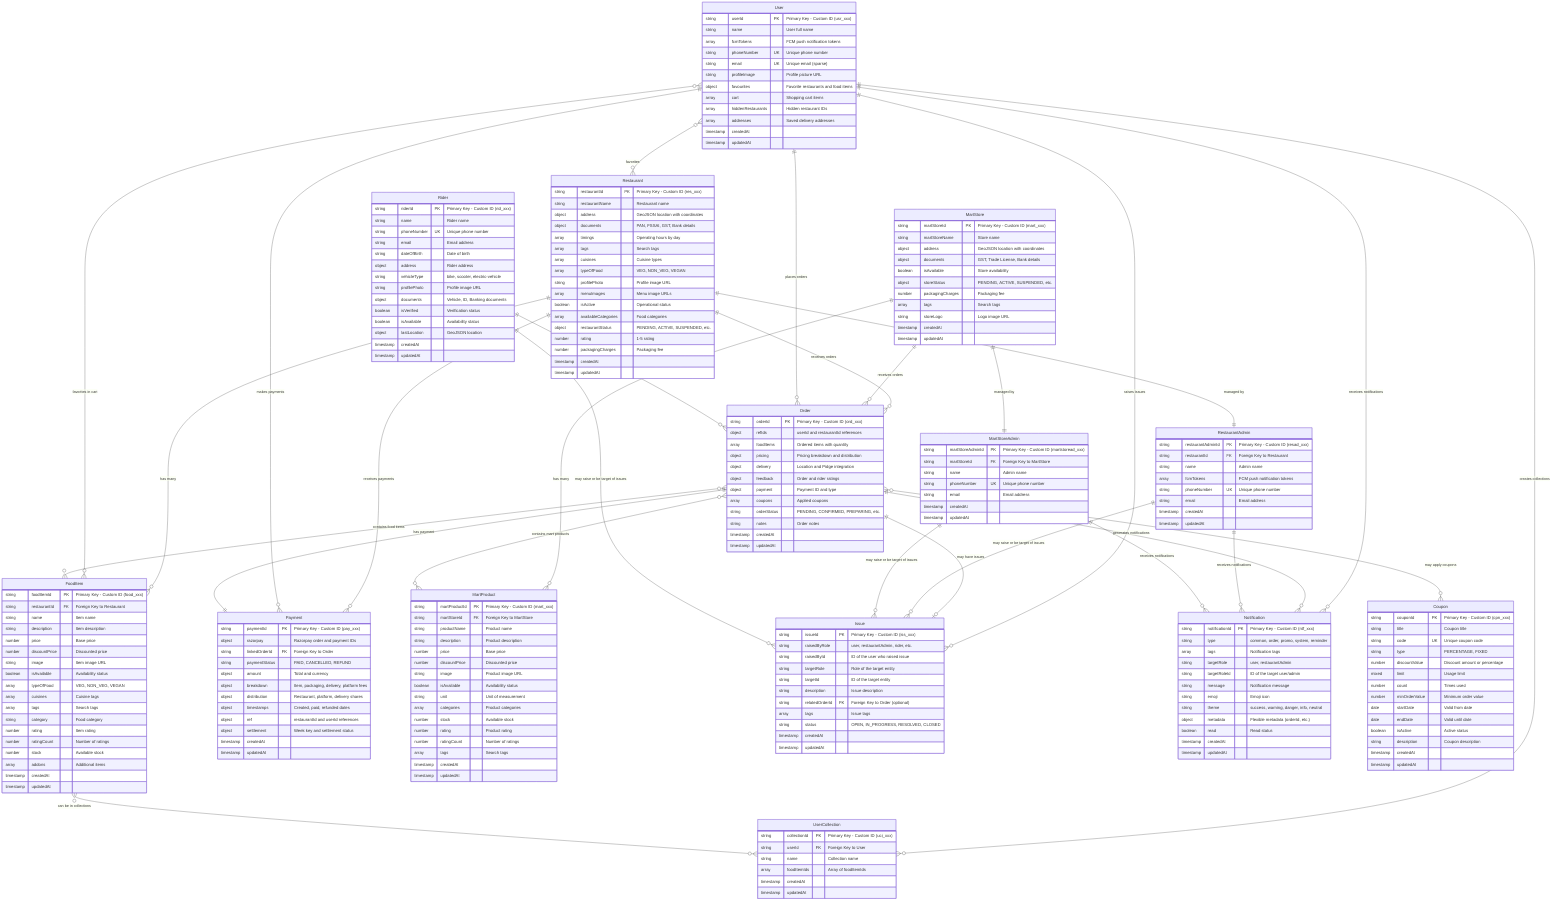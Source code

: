 erDiagram
    %% ========================================
    %% LASTBITE Database Schema Relationships
    %% ========================================
    %% This diagram shows all entity relationships in the LASTBITE system
    %% including Restaurants, Mart Stores, Orders, Users, and supporting entities

    %% ========================================
    %% CORE ENTITIES
    %% ========================================

    Restaurant {
        string restaurantId PK "Primary Key - Custom ID (res_xxx)"
        string restaurantName "Restaurant name"
        object address "GeoJSON location with coordinates"
        object documents "PAN, FSSAI, GST, Bank details"
        array timings "Operating hours by day"
        array tags "Search tags"
        array cuisines "Cuisine types"
        array typeOfFood "VEG, NON_VEG, VEGAN"
        string profilePhoto "Profile image URL"
        array menuImages "Menu image URLs"
        boolean isActive "Operational status"
        array availableCategories "Food categories"
        object restaurantStatus "PENDING, ACTIVE, SUSPENDED, etc."
        number rating "1-5 rating"
        number packagingCharges "Packaging fee"
        timestamp createdAt
        timestamp updatedAt
    }

    User {
        string userId PK "Primary Key - Custom ID (usr_xxx)"
        string name "User full name"
        array fcmTokens "FCM push notification tokens"
        string phoneNumber UK "Unique phone number"
        string email UK "Unique email (sparse)"
        string profileImage "Profile picture URL"
        object favourites "Favorite restaurants and food items"
        array cart "Shopping cart items"
        array hiddenRestaurants "Hidden restaurant IDs"
        array addresses "Saved delivery addresses"
        timestamp createdAt
        timestamp updatedAt
    }

    Order {
        string orderId PK "Primary Key - Custom ID (ord_xxx)"
        object refIds "userId and restaurantId references"
        array foodItems "Ordered items with quantity"
        object pricing "Pricing breakdown and distribution"
        object delivery "Location and Pidge integration"
        object feedback "Order and rider ratings"
        object payment "Payment ID and type"
        array coupons "Applied coupons"
        string orderStatus "PENDING, CONFIRMED, PREPARING, etc."
        string notes "Order notes"
        timestamp createdAt
        timestamp updatedAt
    }

    FoodItem {
        string foodItemId PK "Primary Key - Custom ID (food_xxx)"
        string restaurantId FK "Foreign Key to Restaurant"
        string name "Item name"
        string description "Item description"
        number price "Base price"
        number discountPrice "Discounted price"
        string image "Item image URL"
        boolean isAvailable "Availability status"
        array typeOfFood "VEG, NON_VEG, VEGAN"
        array cuisines "Cuisine tags"
        array tags "Search tags"
        string category "Food category"
        number rating "Item rating"
        number ratingCount "Number of ratings"
        number stock "Available stock"
        array addons "Additional items"
        timestamp createdAt
        timestamp updatedAt
    }

    Payment {
        string paymentId PK "Primary Key - Custom ID (pay_xxx)"
        object razorpay "Razorpay order and payment IDs"
        string linkedOrderId FK "Foreign Key to Order"
        string paymentStatus "PAID, CANCELLED, REFUND"
        object amount "Total and currency"
        object breakdown "Item, packaging, delivery, platform fees"
        object distribution "Restaurant, platform, delivery shares"
        object timestamps "Created, paid, refunded dates"
        object ref "restaurantId and userId references"
        object settlement "Week key and settlement status"
        timestamp createdAt
        timestamp updatedAt
    }

    %% ========================================
    %% MART STORE ENTITIES
    %% ========================================

    MartStore {
        string martStoreId PK "Primary Key - Custom ID (mart_xxx)"
        string martStoreName "Store name"
        object address "GeoJSON location with coordinates"
        object documents "GST, Trade License, Bank details"
        boolean isAvailable "Store availability"
        object storeStatus "PENDING, ACTIVE, SUSPENDED, etc."
        number packagingCharges "Packaging fee"
        array tags "Search tags"
        string storeLogo "Logo image URL"
        timestamp createdAt
        timestamp updatedAt
    }

    MartProduct {
        string martProductId PK "Primary Key - Custom ID (mart_xxx)"
        string martStoreId FK "Foreign Key to MartStore"
        string productName "Product name"
        string description "Product description"
        number price "Base price"
        number discountPrice "Discounted price"
        string image "Product image URL"
        boolean isAvailable "Availability status"
        string unit "Unit of measurement"
        array categories "Product categories"
        number stock "Available stock"
        number rating "Product rating"
        number ratingCount "Number of ratings"
        array tags "Search tags"
        timestamp createdAt
        timestamp updatedAt
    }

    MartStoreAdmin {
        string martStoreAdminId PK "Primary Key - Custom ID (martstoread_xxx)"
        string martStoreId FK "Foreign Key to MartStore"
        string name "Admin name"
        string phoneNumber UK "Unique phone number"
        string email "Email address"
        timestamp createdAt
        timestamp updatedAt
    }

    %% ========================================
    %% ADMIN & SUPPORT ENTITIES
    %% ========================================

    RestaurantAdmin {
        string restaurantAdminId PK "Primary Key - Custom ID (resad_xxx)"
        string restaurantId FK "Foreign Key to Restaurant"
        string name "Admin name"
        array fcmTokens "FCM push notification tokens"
        string phoneNumber UK "Unique phone number"
        string email "Email address"
        timestamp createdAt
        timestamp updatedAt
    }

    Rider {
        string riderId PK "Primary Key - Custom ID (rid_xxx)"
        string name "Rider name"
        string phoneNumber UK "Unique phone number"
        string email "Email address"
        string dateOfBirth "Date of birth"
        object address "Rider address"
        string vehicleType "bike, scooter, electric-vehicle"
        string profilePhoto "Profile image URL"
        object documents "Vehicle, ID, Banking documents"
        boolean isVerified "Verification status"
        boolean isAvailable "Availability status"
        object lastLocation "GeoJSON location"
        timestamp createdAt
        timestamp updatedAt
    }

    Issue {
        string issueId PK "Primary Key - Custom ID (iss_xxx)"
        string raisedByRole "user, restaurantAdmin, rider, etc."
        string raisedById "ID of the user who raised issue"
        string targetRole "Role of the target entity"
        string targetId "ID of the target entity"
        string description "Issue description"
        string relatedOrderId FK "Foreign Key to Order (optional)"
        array tags "Issue tags"
        string status "OPEN, IN_PROGRESS, RESOLVED, CLOSED"
        timestamp createdAt
        timestamp updatedAt
    }

    Notification {
        string notificationId PK "Primary Key - Custom ID (ntf_xxx)"
        string type "common, order, promo, system, reminder"
        array tags "Notification tags"
        string targetRole "user, restaurantAdmin"
        string targetRoleId "ID of the target user/admin"
        string message "Notification message"
        string emoji "Emoji icon"
        string theme "success, warning, danger, info, neutral"
        object metadata "Flexible metadata (orderId, etc.)"
        boolean read "Read status"
        timestamp createdAt
        timestamp updatedAt
    }

    Coupon {
        string couponId PK "Primary Key - Custom ID (cpn_xxx)"
        string title "Coupon title"
        string code UK "Unique coupon code"
        string type "PERCENTAGE, FIXED"
        number discountValue "Discount amount or percentage"
        mixed limit "Usage limit"
        number count "Times used"
        number minOrderValue "Minimum order value"
        date startDate "Valid from date"
        date endDate "Valid until date"
        boolean isActive "Active status"
        string description "Coupon description"
        timestamp createdAt
        timestamp updatedAt
    }

    UserCollection {
        string collectionId PK "Primary Key - Custom ID (uci_xxx)"
        string userId FK "Foreign Key to User"
        string name "Collection name"
        array foodItemIds "Array of foodItemIds"
        timestamp createdAt
        timestamp updatedAt
    }

    %% ========================================
    %% RESTAURANT RELATIONSHIPS
    %% ========================================

    Restaurant ||--o{ FoodItem : "has many"
    Restaurant ||--|| RestaurantAdmin : "managed by"
    Restaurant ||--o{ Order : "receives orders"
    Restaurant ||--o{ Payment : "receives payments"

    %% ========================================
    %% MART STORE RELATIONSHIPS
    %% ========================================

    MartStore ||--o{ MartProduct : "has many"
    MartStore ||--|| MartStoreAdmin : "managed by"
    MartStore ||--o{ Order : "receives orders"

    %% ========================================
    %% USER RELATIONSHIPS
    %% ========================================

    User ||--o{ Order : "places orders"
    User ||--o{ Payment : "makes payments"
    User }o--o{ Restaurant : "favorites"
    User }o--o{ FoodItem : "favorites in cart"
    User ||--o{ UserCollection : "creates collections"
    User ||--o{ Issue : "raises issues"
    User ||--o{ Notification : "receives notifications"

    %% ========================================
    %% ORDER RELATIONSHIPS
    %% ========================================

    Order ||--|| Payment : "has payment"
    Order }o--o{ FoodItem : "contains food items"
    Order }o--o{ MartProduct : "contains mart products"
    Order }o--o{ Coupon : "may apply coupons"
    Order ||--o| Issue : "may have issues"
    Order ||--o{ Notification : "generates notifications"

    %% ========================================
    %% FOOD ITEM RELATIONSHIPS
    %% ========================================

    FoodItem }o--o{ UserCollection : "can be in collections"

    %% ========================================
    %% ADMIN & SUPPORT RELATIONSHIPS
    %% ========================================

    RestaurantAdmin ||--o{ Notification : "receives notifications"
    RestaurantAdmin ||--o{ Issue : "may raise or be target of issues"

    MartStoreAdmin ||--o{ Notification : "receives notifications"
    MartStoreAdmin ||--o{ Issue : "may raise or be target of issues"

    Rider ||--o{ Issue : "may raise or be target of issues"
    Rider ||--o{ Order : "delivers orders (via Pidge)"

    %% ========================================
    %% NOTES
    %% ========================================
    %% 1. Order.refIds contains both userId and restaurantId/martStoreId
    %% 2. MartStore orders are identified by restaurantId starting with 'mart_'
    %% 3. Payment references both Order and Restaurant/User via separate fields
    %% 4. Issue uses polymorphic relationships via role-based IDs
    %% 5. Notification uses polymorphic relationships via targetRole and targetRoleId
    %% 6. User cart contains both foodItemId and restaurantId
    %% 7. Pidge integration is embedded in Order.delivery.pidge
